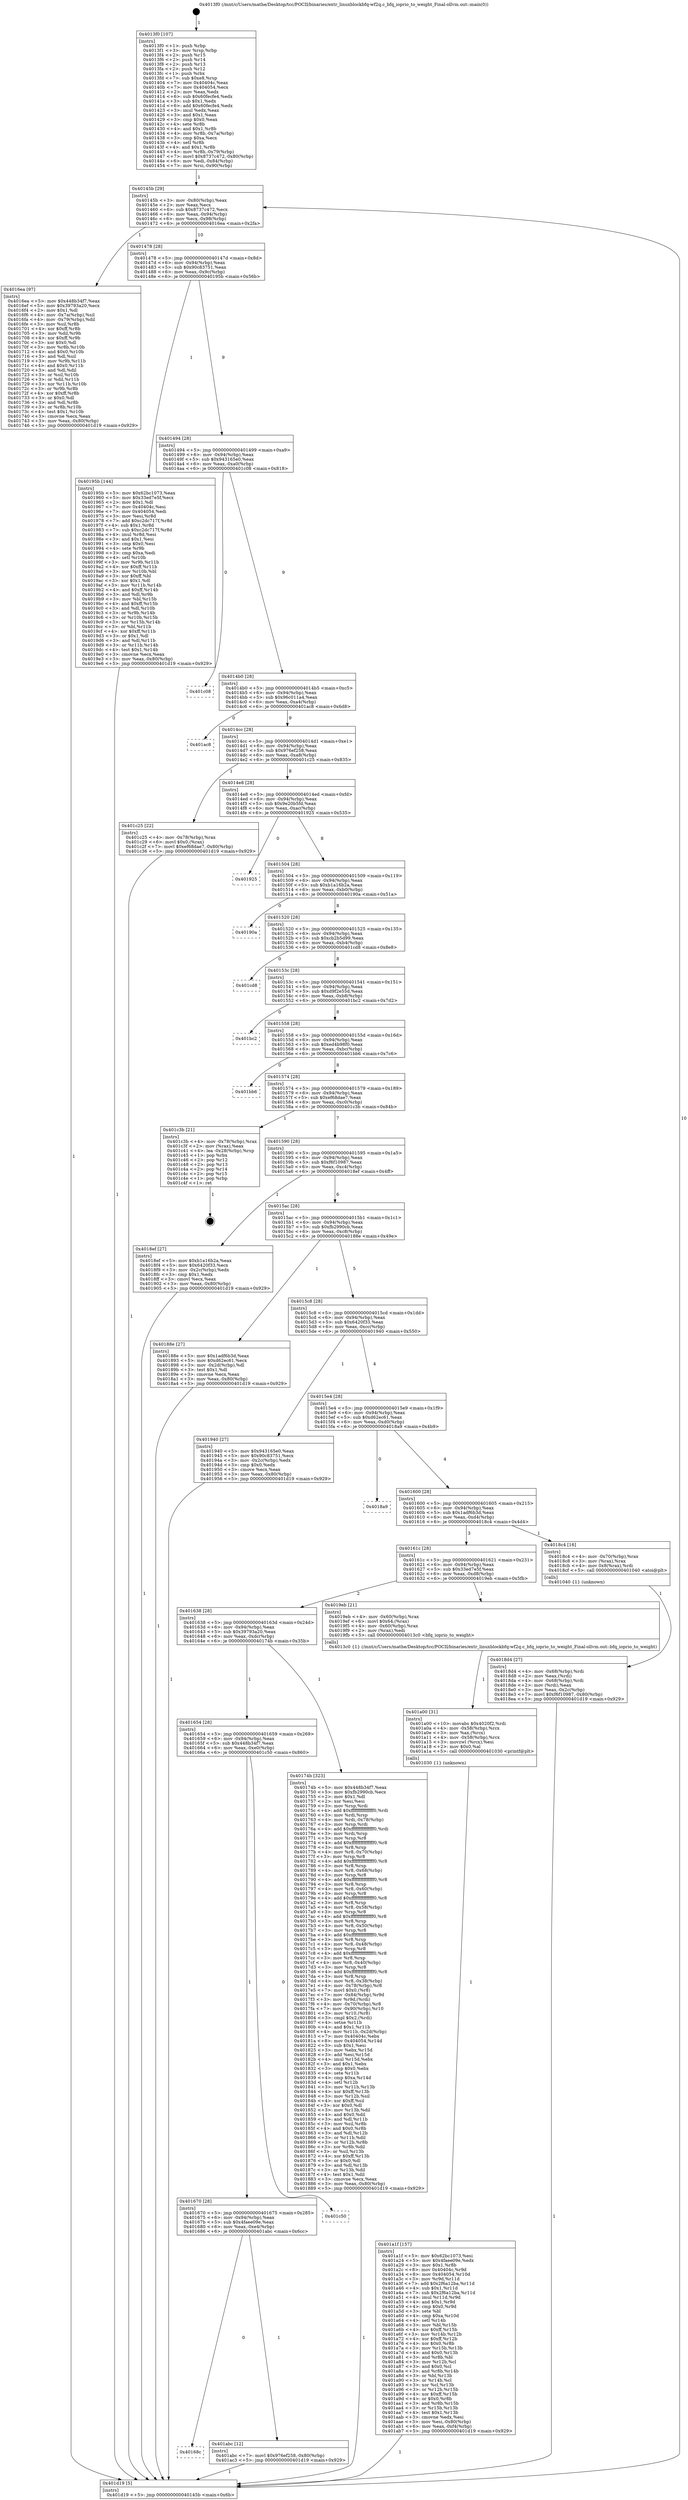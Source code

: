 digraph "0x4013f0" {
  label = "0x4013f0 (/mnt/c/Users/mathe/Desktop/tcc/POCII/binaries/extr_linuxblockbfq-wf2q.c_bfq_ioprio_to_weight_Final-ollvm.out::main(0))"
  labelloc = "t"
  node[shape=record]

  Entry [label="",width=0.3,height=0.3,shape=circle,fillcolor=black,style=filled]
  "0x40145b" [label="{
     0x40145b [29]\l
     | [instrs]\l
     &nbsp;&nbsp;0x40145b \<+3\>: mov -0x80(%rbp),%eax\l
     &nbsp;&nbsp;0x40145e \<+2\>: mov %eax,%ecx\l
     &nbsp;&nbsp;0x401460 \<+6\>: sub $0x8737c472,%ecx\l
     &nbsp;&nbsp;0x401466 \<+6\>: mov %eax,-0x94(%rbp)\l
     &nbsp;&nbsp;0x40146c \<+6\>: mov %ecx,-0x98(%rbp)\l
     &nbsp;&nbsp;0x401472 \<+6\>: je 00000000004016ea \<main+0x2fa\>\l
  }"]
  "0x4016ea" [label="{
     0x4016ea [97]\l
     | [instrs]\l
     &nbsp;&nbsp;0x4016ea \<+5\>: mov $0x448b34f7,%eax\l
     &nbsp;&nbsp;0x4016ef \<+5\>: mov $0x39793a20,%ecx\l
     &nbsp;&nbsp;0x4016f4 \<+2\>: mov $0x1,%dl\l
     &nbsp;&nbsp;0x4016f6 \<+4\>: mov -0x7a(%rbp),%sil\l
     &nbsp;&nbsp;0x4016fa \<+4\>: mov -0x79(%rbp),%dil\l
     &nbsp;&nbsp;0x4016fe \<+3\>: mov %sil,%r8b\l
     &nbsp;&nbsp;0x401701 \<+4\>: xor $0xff,%r8b\l
     &nbsp;&nbsp;0x401705 \<+3\>: mov %dil,%r9b\l
     &nbsp;&nbsp;0x401708 \<+4\>: xor $0xff,%r9b\l
     &nbsp;&nbsp;0x40170c \<+3\>: xor $0x0,%dl\l
     &nbsp;&nbsp;0x40170f \<+3\>: mov %r8b,%r10b\l
     &nbsp;&nbsp;0x401712 \<+4\>: and $0x0,%r10b\l
     &nbsp;&nbsp;0x401716 \<+3\>: and %dl,%sil\l
     &nbsp;&nbsp;0x401719 \<+3\>: mov %r9b,%r11b\l
     &nbsp;&nbsp;0x40171c \<+4\>: and $0x0,%r11b\l
     &nbsp;&nbsp;0x401720 \<+3\>: and %dl,%dil\l
     &nbsp;&nbsp;0x401723 \<+3\>: or %sil,%r10b\l
     &nbsp;&nbsp;0x401726 \<+3\>: or %dil,%r11b\l
     &nbsp;&nbsp;0x401729 \<+3\>: xor %r11b,%r10b\l
     &nbsp;&nbsp;0x40172c \<+3\>: or %r9b,%r8b\l
     &nbsp;&nbsp;0x40172f \<+4\>: xor $0xff,%r8b\l
     &nbsp;&nbsp;0x401733 \<+3\>: or $0x0,%dl\l
     &nbsp;&nbsp;0x401736 \<+3\>: and %dl,%r8b\l
     &nbsp;&nbsp;0x401739 \<+3\>: or %r8b,%r10b\l
     &nbsp;&nbsp;0x40173c \<+4\>: test $0x1,%r10b\l
     &nbsp;&nbsp;0x401740 \<+3\>: cmovne %ecx,%eax\l
     &nbsp;&nbsp;0x401743 \<+3\>: mov %eax,-0x80(%rbp)\l
     &nbsp;&nbsp;0x401746 \<+5\>: jmp 0000000000401d19 \<main+0x929\>\l
  }"]
  "0x401478" [label="{
     0x401478 [28]\l
     | [instrs]\l
     &nbsp;&nbsp;0x401478 \<+5\>: jmp 000000000040147d \<main+0x8d\>\l
     &nbsp;&nbsp;0x40147d \<+6\>: mov -0x94(%rbp),%eax\l
     &nbsp;&nbsp;0x401483 \<+5\>: sub $0x90c83751,%eax\l
     &nbsp;&nbsp;0x401488 \<+6\>: mov %eax,-0x9c(%rbp)\l
     &nbsp;&nbsp;0x40148e \<+6\>: je 000000000040195b \<main+0x56b\>\l
  }"]
  "0x401d19" [label="{
     0x401d19 [5]\l
     | [instrs]\l
     &nbsp;&nbsp;0x401d19 \<+5\>: jmp 000000000040145b \<main+0x6b\>\l
  }"]
  "0x4013f0" [label="{
     0x4013f0 [107]\l
     | [instrs]\l
     &nbsp;&nbsp;0x4013f0 \<+1\>: push %rbp\l
     &nbsp;&nbsp;0x4013f1 \<+3\>: mov %rsp,%rbp\l
     &nbsp;&nbsp;0x4013f4 \<+2\>: push %r15\l
     &nbsp;&nbsp;0x4013f6 \<+2\>: push %r14\l
     &nbsp;&nbsp;0x4013f8 \<+2\>: push %r13\l
     &nbsp;&nbsp;0x4013fa \<+2\>: push %r12\l
     &nbsp;&nbsp;0x4013fc \<+1\>: push %rbx\l
     &nbsp;&nbsp;0x4013fd \<+7\>: sub $0xe8,%rsp\l
     &nbsp;&nbsp;0x401404 \<+7\>: mov 0x40404c,%eax\l
     &nbsp;&nbsp;0x40140b \<+7\>: mov 0x404054,%ecx\l
     &nbsp;&nbsp;0x401412 \<+2\>: mov %eax,%edx\l
     &nbsp;&nbsp;0x401414 \<+6\>: sub $0x60fecfe4,%edx\l
     &nbsp;&nbsp;0x40141a \<+3\>: sub $0x1,%edx\l
     &nbsp;&nbsp;0x40141d \<+6\>: add $0x60fecfe4,%edx\l
     &nbsp;&nbsp;0x401423 \<+3\>: imul %edx,%eax\l
     &nbsp;&nbsp;0x401426 \<+3\>: and $0x1,%eax\l
     &nbsp;&nbsp;0x401429 \<+3\>: cmp $0x0,%eax\l
     &nbsp;&nbsp;0x40142c \<+4\>: sete %r8b\l
     &nbsp;&nbsp;0x401430 \<+4\>: and $0x1,%r8b\l
     &nbsp;&nbsp;0x401434 \<+4\>: mov %r8b,-0x7a(%rbp)\l
     &nbsp;&nbsp;0x401438 \<+3\>: cmp $0xa,%ecx\l
     &nbsp;&nbsp;0x40143b \<+4\>: setl %r8b\l
     &nbsp;&nbsp;0x40143f \<+4\>: and $0x1,%r8b\l
     &nbsp;&nbsp;0x401443 \<+4\>: mov %r8b,-0x79(%rbp)\l
     &nbsp;&nbsp;0x401447 \<+7\>: movl $0x8737c472,-0x80(%rbp)\l
     &nbsp;&nbsp;0x40144e \<+6\>: mov %edi,-0x84(%rbp)\l
     &nbsp;&nbsp;0x401454 \<+7\>: mov %rsi,-0x90(%rbp)\l
  }"]
  Exit [label="",width=0.3,height=0.3,shape=circle,fillcolor=black,style=filled,peripheries=2]
  "0x40195b" [label="{
     0x40195b [144]\l
     | [instrs]\l
     &nbsp;&nbsp;0x40195b \<+5\>: mov $0x62bc1073,%eax\l
     &nbsp;&nbsp;0x401960 \<+5\>: mov $0x33ed7e5f,%ecx\l
     &nbsp;&nbsp;0x401965 \<+2\>: mov $0x1,%dl\l
     &nbsp;&nbsp;0x401967 \<+7\>: mov 0x40404c,%esi\l
     &nbsp;&nbsp;0x40196e \<+7\>: mov 0x404054,%edi\l
     &nbsp;&nbsp;0x401975 \<+3\>: mov %esi,%r8d\l
     &nbsp;&nbsp;0x401978 \<+7\>: add $0xc2dc717f,%r8d\l
     &nbsp;&nbsp;0x40197f \<+4\>: sub $0x1,%r8d\l
     &nbsp;&nbsp;0x401983 \<+7\>: sub $0xc2dc717f,%r8d\l
     &nbsp;&nbsp;0x40198a \<+4\>: imul %r8d,%esi\l
     &nbsp;&nbsp;0x40198e \<+3\>: and $0x1,%esi\l
     &nbsp;&nbsp;0x401991 \<+3\>: cmp $0x0,%esi\l
     &nbsp;&nbsp;0x401994 \<+4\>: sete %r9b\l
     &nbsp;&nbsp;0x401998 \<+3\>: cmp $0xa,%edi\l
     &nbsp;&nbsp;0x40199b \<+4\>: setl %r10b\l
     &nbsp;&nbsp;0x40199f \<+3\>: mov %r9b,%r11b\l
     &nbsp;&nbsp;0x4019a2 \<+4\>: xor $0xff,%r11b\l
     &nbsp;&nbsp;0x4019a6 \<+3\>: mov %r10b,%bl\l
     &nbsp;&nbsp;0x4019a9 \<+3\>: xor $0xff,%bl\l
     &nbsp;&nbsp;0x4019ac \<+3\>: xor $0x1,%dl\l
     &nbsp;&nbsp;0x4019af \<+3\>: mov %r11b,%r14b\l
     &nbsp;&nbsp;0x4019b2 \<+4\>: and $0xff,%r14b\l
     &nbsp;&nbsp;0x4019b6 \<+3\>: and %dl,%r9b\l
     &nbsp;&nbsp;0x4019b9 \<+3\>: mov %bl,%r15b\l
     &nbsp;&nbsp;0x4019bc \<+4\>: and $0xff,%r15b\l
     &nbsp;&nbsp;0x4019c0 \<+3\>: and %dl,%r10b\l
     &nbsp;&nbsp;0x4019c3 \<+3\>: or %r9b,%r14b\l
     &nbsp;&nbsp;0x4019c6 \<+3\>: or %r10b,%r15b\l
     &nbsp;&nbsp;0x4019c9 \<+3\>: xor %r15b,%r14b\l
     &nbsp;&nbsp;0x4019cc \<+3\>: or %bl,%r11b\l
     &nbsp;&nbsp;0x4019cf \<+4\>: xor $0xff,%r11b\l
     &nbsp;&nbsp;0x4019d3 \<+3\>: or $0x1,%dl\l
     &nbsp;&nbsp;0x4019d6 \<+3\>: and %dl,%r11b\l
     &nbsp;&nbsp;0x4019d9 \<+3\>: or %r11b,%r14b\l
     &nbsp;&nbsp;0x4019dc \<+4\>: test $0x1,%r14b\l
     &nbsp;&nbsp;0x4019e0 \<+3\>: cmovne %ecx,%eax\l
     &nbsp;&nbsp;0x4019e3 \<+3\>: mov %eax,-0x80(%rbp)\l
     &nbsp;&nbsp;0x4019e6 \<+5\>: jmp 0000000000401d19 \<main+0x929\>\l
  }"]
  "0x401494" [label="{
     0x401494 [28]\l
     | [instrs]\l
     &nbsp;&nbsp;0x401494 \<+5\>: jmp 0000000000401499 \<main+0xa9\>\l
     &nbsp;&nbsp;0x401499 \<+6\>: mov -0x94(%rbp),%eax\l
     &nbsp;&nbsp;0x40149f \<+5\>: sub $0x943165e0,%eax\l
     &nbsp;&nbsp;0x4014a4 \<+6\>: mov %eax,-0xa0(%rbp)\l
     &nbsp;&nbsp;0x4014aa \<+6\>: je 0000000000401c08 \<main+0x818\>\l
  }"]
  "0x40168c" [label="{
     0x40168c\l
  }", style=dashed]
  "0x401c08" [label="{
     0x401c08\l
  }", style=dashed]
  "0x4014b0" [label="{
     0x4014b0 [28]\l
     | [instrs]\l
     &nbsp;&nbsp;0x4014b0 \<+5\>: jmp 00000000004014b5 \<main+0xc5\>\l
     &nbsp;&nbsp;0x4014b5 \<+6\>: mov -0x94(%rbp),%eax\l
     &nbsp;&nbsp;0x4014bb \<+5\>: sub $0x96c011a4,%eax\l
     &nbsp;&nbsp;0x4014c0 \<+6\>: mov %eax,-0xa4(%rbp)\l
     &nbsp;&nbsp;0x4014c6 \<+6\>: je 0000000000401ac8 \<main+0x6d8\>\l
  }"]
  "0x401abc" [label="{
     0x401abc [12]\l
     | [instrs]\l
     &nbsp;&nbsp;0x401abc \<+7\>: movl $0x976ef258,-0x80(%rbp)\l
     &nbsp;&nbsp;0x401ac3 \<+5\>: jmp 0000000000401d19 \<main+0x929\>\l
  }"]
  "0x401ac8" [label="{
     0x401ac8\l
  }", style=dashed]
  "0x4014cc" [label="{
     0x4014cc [28]\l
     | [instrs]\l
     &nbsp;&nbsp;0x4014cc \<+5\>: jmp 00000000004014d1 \<main+0xe1\>\l
     &nbsp;&nbsp;0x4014d1 \<+6\>: mov -0x94(%rbp),%eax\l
     &nbsp;&nbsp;0x4014d7 \<+5\>: sub $0x976ef258,%eax\l
     &nbsp;&nbsp;0x4014dc \<+6\>: mov %eax,-0xa8(%rbp)\l
     &nbsp;&nbsp;0x4014e2 \<+6\>: je 0000000000401c25 \<main+0x835\>\l
  }"]
  "0x401670" [label="{
     0x401670 [28]\l
     | [instrs]\l
     &nbsp;&nbsp;0x401670 \<+5\>: jmp 0000000000401675 \<main+0x285\>\l
     &nbsp;&nbsp;0x401675 \<+6\>: mov -0x94(%rbp),%eax\l
     &nbsp;&nbsp;0x40167b \<+5\>: sub $0x4faee09e,%eax\l
     &nbsp;&nbsp;0x401680 \<+6\>: mov %eax,-0xe4(%rbp)\l
     &nbsp;&nbsp;0x401686 \<+6\>: je 0000000000401abc \<main+0x6cc\>\l
  }"]
  "0x401c25" [label="{
     0x401c25 [22]\l
     | [instrs]\l
     &nbsp;&nbsp;0x401c25 \<+4\>: mov -0x78(%rbp),%rax\l
     &nbsp;&nbsp;0x401c29 \<+6\>: movl $0x0,(%rax)\l
     &nbsp;&nbsp;0x401c2f \<+7\>: movl $0xef68dae7,-0x80(%rbp)\l
     &nbsp;&nbsp;0x401c36 \<+5\>: jmp 0000000000401d19 \<main+0x929\>\l
  }"]
  "0x4014e8" [label="{
     0x4014e8 [28]\l
     | [instrs]\l
     &nbsp;&nbsp;0x4014e8 \<+5\>: jmp 00000000004014ed \<main+0xfd\>\l
     &nbsp;&nbsp;0x4014ed \<+6\>: mov -0x94(%rbp),%eax\l
     &nbsp;&nbsp;0x4014f3 \<+5\>: sub $0x9e20b5fd,%eax\l
     &nbsp;&nbsp;0x4014f8 \<+6\>: mov %eax,-0xac(%rbp)\l
     &nbsp;&nbsp;0x4014fe \<+6\>: je 0000000000401925 \<main+0x535\>\l
  }"]
  "0x401c50" [label="{
     0x401c50\l
  }", style=dashed]
  "0x401925" [label="{
     0x401925\l
  }", style=dashed]
  "0x401504" [label="{
     0x401504 [28]\l
     | [instrs]\l
     &nbsp;&nbsp;0x401504 \<+5\>: jmp 0000000000401509 \<main+0x119\>\l
     &nbsp;&nbsp;0x401509 \<+6\>: mov -0x94(%rbp),%eax\l
     &nbsp;&nbsp;0x40150f \<+5\>: sub $0xb1a16b2a,%eax\l
     &nbsp;&nbsp;0x401514 \<+6\>: mov %eax,-0xb0(%rbp)\l
     &nbsp;&nbsp;0x40151a \<+6\>: je 000000000040190a \<main+0x51a\>\l
  }"]
  "0x401a1f" [label="{
     0x401a1f [157]\l
     | [instrs]\l
     &nbsp;&nbsp;0x401a1f \<+5\>: mov $0x62bc1073,%esi\l
     &nbsp;&nbsp;0x401a24 \<+5\>: mov $0x4faee09e,%edx\l
     &nbsp;&nbsp;0x401a29 \<+3\>: mov $0x1,%r8b\l
     &nbsp;&nbsp;0x401a2c \<+8\>: mov 0x40404c,%r9d\l
     &nbsp;&nbsp;0x401a34 \<+8\>: mov 0x404054,%r10d\l
     &nbsp;&nbsp;0x401a3c \<+3\>: mov %r9d,%r11d\l
     &nbsp;&nbsp;0x401a3f \<+7\>: add $0x2f6a12ba,%r11d\l
     &nbsp;&nbsp;0x401a46 \<+4\>: sub $0x1,%r11d\l
     &nbsp;&nbsp;0x401a4a \<+7\>: sub $0x2f6a12ba,%r11d\l
     &nbsp;&nbsp;0x401a51 \<+4\>: imul %r11d,%r9d\l
     &nbsp;&nbsp;0x401a55 \<+4\>: and $0x1,%r9d\l
     &nbsp;&nbsp;0x401a59 \<+4\>: cmp $0x0,%r9d\l
     &nbsp;&nbsp;0x401a5d \<+3\>: sete %bl\l
     &nbsp;&nbsp;0x401a60 \<+4\>: cmp $0xa,%r10d\l
     &nbsp;&nbsp;0x401a64 \<+4\>: setl %r14b\l
     &nbsp;&nbsp;0x401a68 \<+3\>: mov %bl,%r15b\l
     &nbsp;&nbsp;0x401a6b \<+4\>: xor $0xff,%r15b\l
     &nbsp;&nbsp;0x401a6f \<+3\>: mov %r14b,%r12b\l
     &nbsp;&nbsp;0x401a72 \<+4\>: xor $0xff,%r12b\l
     &nbsp;&nbsp;0x401a76 \<+4\>: xor $0x0,%r8b\l
     &nbsp;&nbsp;0x401a7a \<+3\>: mov %r15b,%r13b\l
     &nbsp;&nbsp;0x401a7d \<+4\>: and $0x0,%r13b\l
     &nbsp;&nbsp;0x401a81 \<+3\>: and %r8b,%bl\l
     &nbsp;&nbsp;0x401a84 \<+3\>: mov %r12b,%cl\l
     &nbsp;&nbsp;0x401a87 \<+3\>: and $0x0,%cl\l
     &nbsp;&nbsp;0x401a8a \<+3\>: and %r8b,%r14b\l
     &nbsp;&nbsp;0x401a8d \<+3\>: or %bl,%r13b\l
     &nbsp;&nbsp;0x401a90 \<+3\>: or %r14b,%cl\l
     &nbsp;&nbsp;0x401a93 \<+3\>: xor %cl,%r13b\l
     &nbsp;&nbsp;0x401a96 \<+3\>: or %r12b,%r15b\l
     &nbsp;&nbsp;0x401a99 \<+4\>: xor $0xff,%r15b\l
     &nbsp;&nbsp;0x401a9d \<+4\>: or $0x0,%r8b\l
     &nbsp;&nbsp;0x401aa1 \<+3\>: and %r8b,%r15b\l
     &nbsp;&nbsp;0x401aa4 \<+3\>: or %r15b,%r13b\l
     &nbsp;&nbsp;0x401aa7 \<+4\>: test $0x1,%r13b\l
     &nbsp;&nbsp;0x401aab \<+3\>: cmovne %edx,%esi\l
     &nbsp;&nbsp;0x401aae \<+3\>: mov %esi,-0x80(%rbp)\l
     &nbsp;&nbsp;0x401ab1 \<+6\>: mov %eax,-0xf4(%rbp)\l
     &nbsp;&nbsp;0x401ab7 \<+5\>: jmp 0000000000401d19 \<main+0x929\>\l
  }"]
  "0x40190a" [label="{
     0x40190a\l
  }", style=dashed]
  "0x401520" [label="{
     0x401520 [28]\l
     | [instrs]\l
     &nbsp;&nbsp;0x401520 \<+5\>: jmp 0000000000401525 \<main+0x135\>\l
     &nbsp;&nbsp;0x401525 \<+6\>: mov -0x94(%rbp),%eax\l
     &nbsp;&nbsp;0x40152b \<+5\>: sub $0xcb2b5d99,%eax\l
     &nbsp;&nbsp;0x401530 \<+6\>: mov %eax,-0xb4(%rbp)\l
     &nbsp;&nbsp;0x401536 \<+6\>: je 0000000000401cd8 \<main+0x8e8\>\l
  }"]
  "0x401a00" [label="{
     0x401a00 [31]\l
     | [instrs]\l
     &nbsp;&nbsp;0x401a00 \<+10\>: movabs $0x4020f2,%rdi\l
     &nbsp;&nbsp;0x401a0a \<+4\>: mov -0x58(%rbp),%rcx\l
     &nbsp;&nbsp;0x401a0e \<+3\>: mov %ax,(%rcx)\l
     &nbsp;&nbsp;0x401a11 \<+4\>: mov -0x58(%rbp),%rcx\l
     &nbsp;&nbsp;0x401a15 \<+3\>: movzwl (%rcx),%esi\l
     &nbsp;&nbsp;0x401a18 \<+2\>: mov $0x0,%al\l
     &nbsp;&nbsp;0x401a1a \<+5\>: call 0000000000401030 \<printf@plt\>\l
     | [calls]\l
     &nbsp;&nbsp;0x401030 \{1\} (unknown)\l
  }"]
  "0x401cd8" [label="{
     0x401cd8\l
  }", style=dashed]
  "0x40153c" [label="{
     0x40153c [28]\l
     | [instrs]\l
     &nbsp;&nbsp;0x40153c \<+5\>: jmp 0000000000401541 \<main+0x151\>\l
     &nbsp;&nbsp;0x401541 \<+6\>: mov -0x94(%rbp),%eax\l
     &nbsp;&nbsp;0x401547 \<+5\>: sub $0xd9f2e55d,%eax\l
     &nbsp;&nbsp;0x40154c \<+6\>: mov %eax,-0xb8(%rbp)\l
     &nbsp;&nbsp;0x401552 \<+6\>: je 0000000000401bc2 \<main+0x7d2\>\l
  }"]
  "0x4018d4" [label="{
     0x4018d4 [27]\l
     | [instrs]\l
     &nbsp;&nbsp;0x4018d4 \<+4\>: mov -0x68(%rbp),%rdi\l
     &nbsp;&nbsp;0x4018d8 \<+2\>: mov %eax,(%rdi)\l
     &nbsp;&nbsp;0x4018da \<+4\>: mov -0x68(%rbp),%rdi\l
     &nbsp;&nbsp;0x4018de \<+2\>: mov (%rdi),%eax\l
     &nbsp;&nbsp;0x4018e0 \<+3\>: mov %eax,-0x2c(%rbp)\l
     &nbsp;&nbsp;0x4018e3 \<+7\>: movl $0xf6f10987,-0x80(%rbp)\l
     &nbsp;&nbsp;0x4018ea \<+5\>: jmp 0000000000401d19 \<main+0x929\>\l
  }"]
  "0x401bc2" [label="{
     0x401bc2\l
  }", style=dashed]
  "0x401558" [label="{
     0x401558 [28]\l
     | [instrs]\l
     &nbsp;&nbsp;0x401558 \<+5\>: jmp 000000000040155d \<main+0x16d\>\l
     &nbsp;&nbsp;0x40155d \<+6\>: mov -0x94(%rbp),%eax\l
     &nbsp;&nbsp;0x401563 \<+5\>: sub $0xed4b98f0,%eax\l
     &nbsp;&nbsp;0x401568 \<+6\>: mov %eax,-0xbc(%rbp)\l
     &nbsp;&nbsp;0x40156e \<+6\>: je 0000000000401bb6 \<main+0x7c6\>\l
  }"]
  "0x401654" [label="{
     0x401654 [28]\l
     | [instrs]\l
     &nbsp;&nbsp;0x401654 \<+5\>: jmp 0000000000401659 \<main+0x269\>\l
     &nbsp;&nbsp;0x401659 \<+6\>: mov -0x94(%rbp),%eax\l
     &nbsp;&nbsp;0x40165f \<+5\>: sub $0x448b34f7,%eax\l
     &nbsp;&nbsp;0x401664 \<+6\>: mov %eax,-0xe0(%rbp)\l
     &nbsp;&nbsp;0x40166a \<+6\>: je 0000000000401c50 \<main+0x860\>\l
  }"]
  "0x401bb6" [label="{
     0x401bb6\l
  }", style=dashed]
  "0x401574" [label="{
     0x401574 [28]\l
     | [instrs]\l
     &nbsp;&nbsp;0x401574 \<+5\>: jmp 0000000000401579 \<main+0x189\>\l
     &nbsp;&nbsp;0x401579 \<+6\>: mov -0x94(%rbp),%eax\l
     &nbsp;&nbsp;0x40157f \<+5\>: sub $0xef68dae7,%eax\l
     &nbsp;&nbsp;0x401584 \<+6\>: mov %eax,-0xc0(%rbp)\l
     &nbsp;&nbsp;0x40158a \<+6\>: je 0000000000401c3b \<main+0x84b\>\l
  }"]
  "0x40174b" [label="{
     0x40174b [323]\l
     | [instrs]\l
     &nbsp;&nbsp;0x40174b \<+5\>: mov $0x448b34f7,%eax\l
     &nbsp;&nbsp;0x401750 \<+5\>: mov $0xfb2990cb,%ecx\l
     &nbsp;&nbsp;0x401755 \<+2\>: mov $0x1,%dl\l
     &nbsp;&nbsp;0x401757 \<+2\>: xor %esi,%esi\l
     &nbsp;&nbsp;0x401759 \<+3\>: mov %rsp,%rdi\l
     &nbsp;&nbsp;0x40175c \<+4\>: add $0xfffffffffffffff0,%rdi\l
     &nbsp;&nbsp;0x401760 \<+3\>: mov %rdi,%rsp\l
     &nbsp;&nbsp;0x401763 \<+4\>: mov %rdi,-0x78(%rbp)\l
     &nbsp;&nbsp;0x401767 \<+3\>: mov %rsp,%rdi\l
     &nbsp;&nbsp;0x40176a \<+4\>: add $0xfffffffffffffff0,%rdi\l
     &nbsp;&nbsp;0x40176e \<+3\>: mov %rdi,%rsp\l
     &nbsp;&nbsp;0x401771 \<+3\>: mov %rsp,%r8\l
     &nbsp;&nbsp;0x401774 \<+4\>: add $0xfffffffffffffff0,%r8\l
     &nbsp;&nbsp;0x401778 \<+3\>: mov %r8,%rsp\l
     &nbsp;&nbsp;0x40177b \<+4\>: mov %r8,-0x70(%rbp)\l
     &nbsp;&nbsp;0x40177f \<+3\>: mov %rsp,%r8\l
     &nbsp;&nbsp;0x401782 \<+4\>: add $0xfffffffffffffff0,%r8\l
     &nbsp;&nbsp;0x401786 \<+3\>: mov %r8,%rsp\l
     &nbsp;&nbsp;0x401789 \<+4\>: mov %r8,-0x68(%rbp)\l
     &nbsp;&nbsp;0x40178d \<+3\>: mov %rsp,%r8\l
     &nbsp;&nbsp;0x401790 \<+4\>: add $0xfffffffffffffff0,%r8\l
     &nbsp;&nbsp;0x401794 \<+3\>: mov %r8,%rsp\l
     &nbsp;&nbsp;0x401797 \<+4\>: mov %r8,-0x60(%rbp)\l
     &nbsp;&nbsp;0x40179b \<+3\>: mov %rsp,%r8\l
     &nbsp;&nbsp;0x40179e \<+4\>: add $0xfffffffffffffff0,%r8\l
     &nbsp;&nbsp;0x4017a2 \<+3\>: mov %r8,%rsp\l
     &nbsp;&nbsp;0x4017a5 \<+4\>: mov %r8,-0x58(%rbp)\l
     &nbsp;&nbsp;0x4017a9 \<+3\>: mov %rsp,%r8\l
     &nbsp;&nbsp;0x4017ac \<+4\>: add $0xfffffffffffffff0,%r8\l
     &nbsp;&nbsp;0x4017b0 \<+3\>: mov %r8,%rsp\l
     &nbsp;&nbsp;0x4017b3 \<+4\>: mov %r8,-0x50(%rbp)\l
     &nbsp;&nbsp;0x4017b7 \<+3\>: mov %rsp,%r8\l
     &nbsp;&nbsp;0x4017ba \<+4\>: add $0xfffffffffffffff0,%r8\l
     &nbsp;&nbsp;0x4017be \<+3\>: mov %r8,%rsp\l
     &nbsp;&nbsp;0x4017c1 \<+4\>: mov %r8,-0x48(%rbp)\l
     &nbsp;&nbsp;0x4017c5 \<+3\>: mov %rsp,%r8\l
     &nbsp;&nbsp;0x4017c8 \<+4\>: add $0xfffffffffffffff0,%r8\l
     &nbsp;&nbsp;0x4017cc \<+3\>: mov %r8,%rsp\l
     &nbsp;&nbsp;0x4017cf \<+4\>: mov %r8,-0x40(%rbp)\l
     &nbsp;&nbsp;0x4017d3 \<+3\>: mov %rsp,%r8\l
     &nbsp;&nbsp;0x4017d6 \<+4\>: add $0xfffffffffffffff0,%r8\l
     &nbsp;&nbsp;0x4017da \<+3\>: mov %r8,%rsp\l
     &nbsp;&nbsp;0x4017dd \<+4\>: mov %r8,-0x38(%rbp)\l
     &nbsp;&nbsp;0x4017e1 \<+4\>: mov -0x78(%rbp),%r8\l
     &nbsp;&nbsp;0x4017e5 \<+7\>: movl $0x0,(%r8)\l
     &nbsp;&nbsp;0x4017ec \<+7\>: mov -0x84(%rbp),%r9d\l
     &nbsp;&nbsp;0x4017f3 \<+3\>: mov %r9d,(%rdi)\l
     &nbsp;&nbsp;0x4017f6 \<+4\>: mov -0x70(%rbp),%r8\l
     &nbsp;&nbsp;0x4017fa \<+7\>: mov -0x90(%rbp),%r10\l
     &nbsp;&nbsp;0x401801 \<+3\>: mov %r10,(%r8)\l
     &nbsp;&nbsp;0x401804 \<+3\>: cmpl $0x2,(%rdi)\l
     &nbsp;&nbsp;0x401807 \<+4\>: setne %r11b\l
     &nbsp;&nbsp;0x40180b \<+4\>: and $0x1,%r11b\l
     &nbsp;&nbsp;0x40180f \<+4\>: mov %r11b,-0x2d(%rbp)\l
     &nbsp;&nbsp;0x401813 \<+7\>: mov 0x40404c,%ebx\l
     &nbsp;&nbsp;0x40181a \<+8\>: mov 0x404054,%r14d\l
     &nbsp;&nbsp;0x401822 \<+3\>: sub $0x1,%esi\l
     &nbsp;&nbsp;0x401825 \<+3\>: mov %ebx,%r15d\l
     &nbsp;&nbsp;0x401828 \<+3\>: add %esi,%r15d\l
     &nbsp;&nbsp;0x40182b \<+4\>: imul %r15d,%ebx\l
     &nbsp;&nbsp;0x40182f \<+3\>: and $0x1,%ebx\l
     &nbsp;&nbsp;0x401832 \<+3\>: cmp $0x0,%ebx\l
     &nbsp;&nbsp;0x401835 \<+4\>: sete %r11b\l
     &nbsp;&nbsp;0x401839 \<+4\>: cmp $0xa,%r14d\l
     &nbsp;&nbsp;0x40183d \<+4\>: setl %r12b\l
     &nbsp;&nbsp;0x401841 \<+3\>: mov %r11b,%r13b\l
     &nbsp;&nbsp;0x401844 \<+4\>: xor $0xff,%r13b\l
     &nbsp;&nbsp;0x401848 \<+3\>: mov %r12b,%sil\l
     &nbsp;&nbsp;0x40184b \<+4\>: xor $0xff,%sil\l
     &nbsp;&nbsp;0x40184f \<+3\>: xor $0x0,%dl\l
     &nbsp;&nbsp;0x401852 \<+3\>: mov %r13b,%dil\l
     &nbsp;&nbsp;0x401855 \<+4\>: and $0x0,%dil\l
     &nbsp;&nbsp;0x401859 \<+3\>: and %dl,%r11b\l
     &nbsp;&nbsp;0x40185c \<+3\>: mov %sil,%r8b\l
     &nbsp;&nbsp;0x40185f \<+4\>: and $0x0,%r8b\l
     &nbsp;&nbsp;0x401863 \<+3\>: and %dl,%r12b\l
     &nbsp;&nbsp;0x401866 \<+3\>: or %r11b,%dil\l
     &nbsp;&nbsp;0x401869 \<+3\>: or %r12b,%r8b\l
     &nbsp;&nbsp;0x40186c \<+3\>: xor %r8b,%dil\l
     &nbsp;&nbsp;0x40186f \<+3\>: or %sil,%r13b\l
     &nbsp;&nbsp;0x401872 \<+4\>: xor $0xff,%r13b\l
     &nbsp;&nbsp;0x401876 \<+3\>: or $0x0,%dl\l
     &nbsp;&nbsp;0x401879 \<+3\>: and %dl,%r13b\l
     &nbsp;&nbsp;0x40187c \<+3\>: or %r13b,%dil\l
     &nbsp;&nbsp;0x40187f \<+4\>: test $0x1,%dil\l
     &nbsp;&nbsp;0x401883 \<+3\>: cmovne %ecx,%eax\l
     &nbsp;&nbsp;0x401886 \<+3\>: mov %eax,-0x80(%rbp)\l
     &nbsp;&nbsp;0x401889 \<+5\>: jmp 0000000000401d19 \<main+0x929\>\l
  }"]
  "0x401c3b" [label="{
     0x401c3b [21]\l
     | [instrs]\l
     &nbsp;&nbsp;0x401c3b \<+4\>: mov -0x78(%rbp),%rax\l
     &nbsp;&nbsp;0x401c3f \<+2\>: mov (%rax),%eax\l
     &nbsp;&nbsp;0x401c41 \<+4\>: lea -0x28(%rbp),%rsp\l
     &nbsp;&nbsp;0x401c45 \<+1\>: pop %rbx\l
     &nbsp;&nbsp;0x401c46 \<+2\>: pop %r12\l
     &nbsp;&nbsp;0x401c48 \<+2\>: pop %r13\l
     &nbsp;&nbsp;0x401c4a \<+2\>: pop %r14\l
     &nbsp;&nbsp;0x401c4c \<+2\>: pop %r15\l
     &nbsp;&nbsp;0x401c4e \<+1\>: pop %rbp\l
     &nbsp;&nbsp;0x401c4f \<+1\>: ret\l
  }"]
  "0x401590" [label="{
     0x401590 [28]\l
     | [instrs]\l
     &nbsp;&nbsp;0x401590 \<+5\>: jmp 0000000000401595 \<main+0x1a5\>\l
     &nbsp;&nbsp;0x401595 \<+6\>: mov -0x94(%rbp),%eax\l
     &nbsp;&nbsp;0x40159b \<+5\>: sub $0xf6f10987,%eax\l
     &nbsp;&nbsp;0x4015a0 \<+6\>: mov %eax,-0xc4(%rbp)\l
     &nbsp;&nbsp;0x4015a6 \<+6\>: je 00000000004018ef \<main+0x4ff\>\l
  }"]
  "0x401638" [label="{
     0x401638 [28]\l
     | [instrs]\l
     &nbsp;&nbsp;0x401638 \<+5\>: jmp 000000000040163d \<main+0x24d\>\l
     &nbsp;&nbsp;0x40163d \<+6\>: mov -0x94(%rbp),%eax\l
     &nbsp;&nbsp;0x401643 \<+5\>: sub $0x39793a20,%eax\l
     &nbsp;&nbsp;0x401648 \<+6\>: mov %eax,-0xdc(%rbp)\l
     &nbsp;&nbsp;0x40164e \<+6\>: je 000000000040174b \<main+0x35b\>\l
  }"]
  "0x4018ef" [label="{
     0x4018ef [27]\l
     | [instrs]\l
     &nbsp;&nbsp;0x4018ef \<+5\>: mov $0xb1a16b2a,%eax\l
     &nbsp;&nbsp;0x4018f4 \<+5\>: mov $0x6420f33,%ecx\l
     &nbsp;&nbsp;0x4018f9 \<+3\>: mov -0x2c(%rbp),%edx\l
     &nbsp;&nbsp;0x4018fc \<+3\>: cmp $0x1,%edx\l
     &nbsp;&nbsp;0x4018ff \<+3\>: cmovl %ecx,%eax\l
     &nbsp;&nbsp;0x401902 \<+3\>: mov %eax,-0x80(%rbp)\l
     &nbsp;&nbsp;0x401905 \<+5\>: jmp 0000000000401d19 \<main+0x929\>\l
  }"]
  "0x4015ac" [label="{
     0x4015ac [28]\l
     | [instrs]\l
     &nbsp;&nbsp;0x4015ac \<+5\>: jmp 00000000004015b1 \<main+0x1c1\>\l
     &nbsp;&nbsp;0x4015b1 \<+6\>: mov -0x94(%rbp),%eax\l
     &nbsp;&nbsp;0x4015b7 \<+5\>: sub $0xfb2990cb,%eax\l
     &nbsp;&nbsp;0x4015bc \<+6\>: mov %eax,-0xc8(%rbp)\l
     &nbsp;&nbsp;0x4015c2 \<+6\>: je 000000000040188e \<main+0x49e\>\l
  }"]
  "0x4019eb" [label="{
     0x4019eb [21]\l
     | [instrs]\l
     &nbsp;&nbsp;0x4019eb \<+4\>: mov -0x60(%rbp),%rax\l
     &nbsp;&nbsp;0x4019ef \<+6\>: movl $0x64,(%rax)\l
     &nbsp;&nbsp;0x4019f5 \<+4\>: mov -0x60(%rbp),%rax\l
     &nbsp;&nbsp;0x4019f9 \<+2\>: mov (%rax),%edi\l
     &nbsp;&nbsp;0x4019fb \<+5\>: call 00000000004013c0 \<bfq_ioprio_to_weight\>\l
     | [calls]\l
     &nbsp;&nbsp;0x4013c0 \{1\} (/mnt/c/Users/mathe/Desktop/tcc/POCII/binaries/extr_linuxblockbfq-wf2q.c_bfq_ioprio_to_weight_Final-ollvm.out::bfq_ioprio_to_weight)\l
  }"]
  "0x40188e" [label="{
     0x40188e [27]\l
     | [instrs]\l
     &nbsp;&nbsp;0x40188e \<+5\>: mov $0x1adf6b3d,%eax\l
     &nbsp;&nbsp;0x401893 \<+5\>: mov $0xd62ec61,%ecx\l
     &nbsp;&nbsp;0x401898 \<+3\>: mov -0x2d(%rbp),%dl\l
     &nbsp;&nbsp;0x40189b \<+3\>: test $0x1,%dl\l
     &nbsp;&nbsp;0x40189e \<+3\>: cmovne %ecx,%eax\l
     &nbsp;&nbsp;0x4018a1 \<+3\>: mov %eax,-0x80(%rbp)\l
     &nbsp;&nbsp;0x4018a4 \<+5\>: jmp 0000000000401d19 \<main+0x929\>\l
  }"]
  "0x4015c8" [label="{
     0x4015c8 [28]\l
     | [instrs]\l
     &nbsp;&nbsp;0x4015c8 \<+5\>: jmp 00000000004015cd \<main+0x1dd\>\l
     &nbsp;&nbsp;0x4015cd \<+6\>: mov -0x94(%rbp),%eax\l
     &nbsp;&nbsp;0x4015d3 \<+5\>: sub $0x6420f33,%eax\l
     &nbsp;&nbsp;0x4015d8 \<+6\>: mov %eax,-0xcc(%rbp)\l
     &nbsp;&nbsp;0x4015de \<+6\>: je 0000000000401940 \<main+0x550\>\l
  }"]
  "0x40161c" [label="{
     0x40161c [28]\l
     | [instrs]\l
     &nbsp;&nbsp;0x40161c \<+5\>: jmp 0000000000401621 \<main+0x231\>\l
     &nbsp;&nbsp;0x401621 \<+6\>: mov -0x94(%rbp),%eax\l
     &nbsp;&nbsp;0x401627 \<+5\>: sub $0x33ed7e5f,%eax\l
     &nbsp;&nbsp;0x40162c \<+6\>: mov %eax,-0xd8(%rbp)\l
     &nbsp;&nbsp;0x401632 \<+6\>: je 00000000004019eb \<main+0x5fb\>\l
  }"]
  "0x401940" [label="{
     0x401940 [27]\l
     | [instrs]\l
     &nbsp;&nbsp;0x401940 \<+5\>: mov $0x943165e0,%eax\l
     &nbsp;&nbsp;0x401945 \<+5\>: mov $0x90c83751,%ecx\l
     &nbsp;&nbsp;0x40194a \<+3\>: mov -0x2c(%rbp),%edx\l
     &nbsp;&nbsp;0x40194d \<+3\>: cmp $0x0,%edx\l
     &nbsp;&nbsp;0x401950 \<+3\>: cmove %ecx,%eax\l
     &nbsp;&nbsp;0x401953 \<+3\>: mov %eax,-0x80(%rbp)\l
     &nbsp;&nbsp;0x401956 \<+5\>: jmp 0000000000401d19 \<main+0x929\>\l
  }"]
  "0x4015e4" [label="{
     0x4015e4 [28]\l
     | [instrs]\l
     &nbsp;&nbsp;0x4015e4 \<+5\>: jmp 00000000004015e9 \<main+0x1f9\>\l
     &nbsp;&nbsp;0x4015e9 \<+6\>: mov -0x94(%rbp),%eax\l
     &nbsp;&nbsp;0x4015ef \<+5\>: sub $0xd62ec61,%eax\l
     &nbsp;&nbsp;0x4015f4 \<+6\>: mov %eax,-0xd0(%rbp)\l
     &nbsp;&nbsp;0x4015fa \<+6\>: je 00000000004018a9 \<main+0x4b9\>\l
  }"]
  "0x4018c4" [label="{
     0x4018c4 [16]\l
     | [instrs]\l
     &nbsp;&nbsp;0x4018c4 \<+4\>: mov -0x70(%rbp),%rax\l
     &nbsp;&nbsp;0x4018c8 \<+3\>: mov (%rax),%rax\l
     &nbsp;&nbsp;0x4018cb \<+4\>: mov 0x8(%rax),%rdi\l
     &nbsp;&nbsp;0x4018cf \<+5\>: call 0000000000401040 \<atoi@plt\>\l
     | [calls]\l
     &nbsp;&nbsp;0x401040 \{1\} (unknown)\l
  }"]
  "0x4018a9" [label="{
     0x4018a9\l
  }", style=dashed]
  "0x401600" [label="{
     0x401600 [28]\l
     | [instrs]\l
     &nbsp;&nbsp;0x401600 \<+5\>: jmp 0000000000401605 \<main+0x215\>\l
     &nbsp;&nbsp;0x401605 \<+6\>: mov -0x94(%rbp),%eax\l
     &nbsp;&nbsp;0x40160b \<+5\>: sub $0x1adf6b3d,%eax\l
     &nbsp;&nbsp;0x401610 \<+6\>: mov %eax,-0xd4(%rbp)\l
     &nbsp;&nbsp;0x401616 \<+6\>: je 00000000004018c4 \<main+0x4d4\>\l
  }"]
  Entry -> "0x4013f0" [label=" 1"]
  "0x40145b" -> "0x4016ea" [label=" 1"]
  "0x40145b" -> "0x401478" [label=" 10"]
  "0x4016ea" -> "0x401d19" [label=" 1"]
  "0x4013f0" -> "0x40145b" [label=" 1"]
  "0x401d19" -> "0x40145b" [label=" 10"]
  "0x401c3b" -> Exit [label=" 1"]
  "0x401478" -> "0x40195b" [label=" 1"]
  "0x401478" -> "0x401494" [label=" 9"]
  "0x401c25" -> "0x401d19" [label=" 1"]
  "0x401494" -> "0x401c08" [label=" 0"]
  "0x401494" -> "0x4014b0" [label=" 9"]
  "0x401abc" -> "0x401d19" [label=" 1"]
  "0x4014b0" -> "0x401ac8" [label=" 0"]
  "0x4014b0" -> "0x4014cc" [label=" 9"]
  "0x401670" -> "0x40168c" [label=" 0"]
  "0x4014cc" -> "0x401c25" [label=" 1"]
  "0x4014cc" -> "0x4014e8" [label=" 8"]
  "0x401670" -> "0x401abc" [label=" 1"]
  "0x4014e8" -> "0x401925" [label=" 0"]
  "0x4014e8" -> "0x401504" [label=" 8"]
  "0x401654" -> "0x401670" [label=" 1"]
  "0x401504" -> "0x40190a" [label=" 0"]
  "0x401504" -> "0x401520" [label=" 8"]
  "0x401654" -> "0x401c50" [label=" 0"]
  "0x401520" -> "0x401cd8" [label=" 0"]
  "0x401520" -> "0x40153c" [label=" 8"]
  "0x401a1f" -> "0x401d19" [label=" 1"]
  "0x40153c" -> "0x401bc2" [label=" 0"]
  "0x40153c" -> "0x401558" [label=" 8"]
  "0x401a00" -> "0x401a1f" [label=" 1"]
  "0x401558" -> "0x401bb6" [label=" 0"]
  "0x401558" -> "0x401574" [label=" 8"]
  "0x40195b" -> "0x401d19" [label=" 1"]
  "0x401574" -> "0x401c3b" [label=" 1"]
  "0x401574" -> "0x401590" [label=" 7"]
  "0x401940" -> "0x401d19" [label=" 1"]
  "0x401590" -> "0x4018ef" [label=" 1"]
  "0x401590" -> "0x4015ac" [label=" 6"]
  "0x4018d4" -> "0x401d19" [label=" 1"]
  "0x4015ac" -> "0x40188e" [label=" 1"]
  "0x4015ac" -> "0x4015c8" [label=" 5"]
  "0x4018c4" -> "0x4018d4" [label=" 1"]
  "0x4015c8" -> "0x401940" [label=" 1"]
  "0x4015c8" -> "0x4015e4" [label=" 4"]
  "0x40174b" -> "0x401d19" [label=" 1"]
  "0x4015e4" -> "0x4018a9" [label=" 0"]
  "0x4015e4" -> "0x401600" [label=" 4"]
  "0x4019eb" -> "0x401a00" [label=" 1"]
  "0x401600" -> "0x4018c4" [label=" 1"]
  "0x401600" -> "0x40161c" [label=" 3"]
  "0x40188e" -> "0x401d19" [label=" 1"]
  "0x40161c" -> "0x4019eb" [label=" 1"]
  "0x40161c" -> "0x401638" [label=" 2"]
  "0x4018ef" -> "0x401d19" [label=" 1"]
  "0x401638" -> "0x40174b" [label=" 1"]
  "0x401638" -> "0x401654" [label=" 1"]
}

